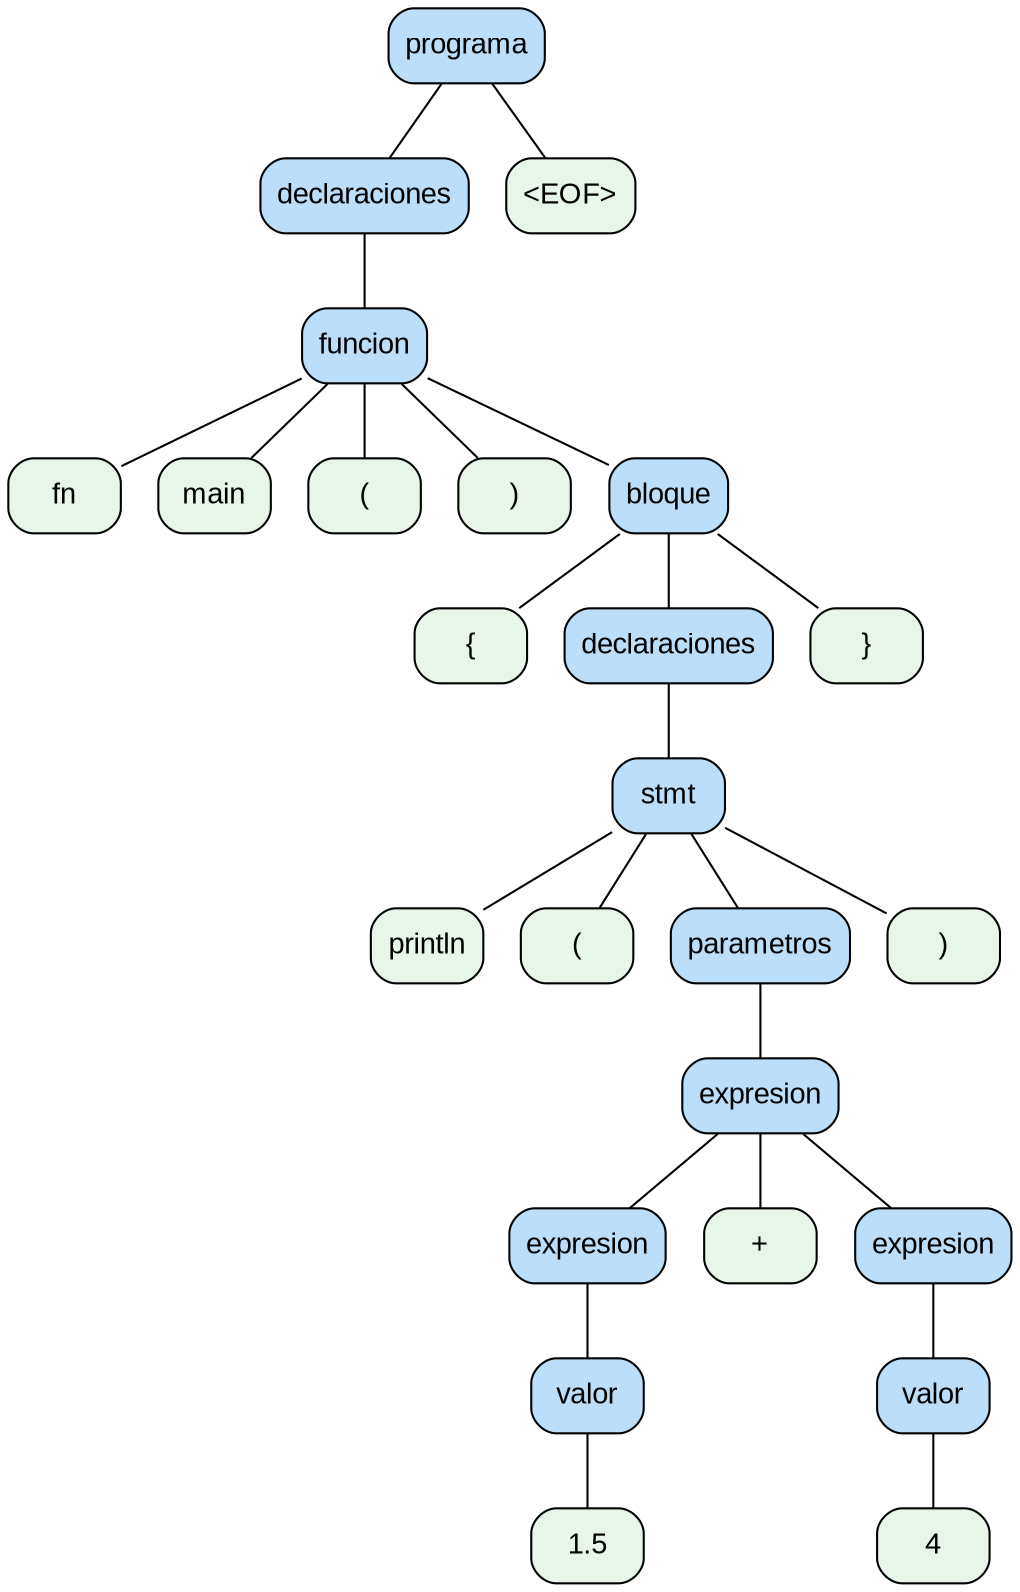 digraph G {
  node [shape=box, style="rounded,filled", fontname="Arial"];
  edge [arrowhead=none];
  0 [label="programa", fillcolor="#bbdefb"];
  1 [label="declaraciones", fillcolor="#bbdefb"];
  2 [label="funcion", fillcolor="#bbdefb"];
  3 [label="fn", fillcolor="#e8f5e9"];
  2 -> 3;
  4 [label="main", fillcolor="#e8f5e9"];
  2 -> 4;
  5 [label="(", fillcolor="#e8f5e9"];
  2 -> 5;
  6 [label=")", fillcolor="#e8f5e9"];
  2 -> 6;
  7 [label="bloque", fillcolor="#bbdefb"];
  8 [label="{", fillcolor="#e8f5e9"];
  7 -> 8;
  9 [label="declaraciones", fillcolor="#bbdefb"];
  10 [label="stmt", fillcolor="#bbdefb"];
  11 [label="println", fillcolor="#e8f5e9"];
  10 -> 11;
  12 [label="(", fillcolor="#e8f5e9"];
  10 -> 12;
  13 [label="parametros", fillcolor="#bbdefb"];
  14 [label="expresion", fillcolor="#bbdefb"];
  15 [label="expresion", fillcolor="#bbdefb"];
  16 [label="valor", fillcolor="#bbdefb"];
  17 [label="1.5", fillcolor="#e8f5e9"];
  16 -> 17;
  15 -> 16;
  14 -> 15;
  18 [label="+", fillcolor="#e8f5e9"];
  14 -> 18;
  19 [label="expresion", fillcolor="#bbdefb"];
  20 [label="valor", fillcolor="#bbdefb"];
  21 [label="4", fillcolor="#e8f5e9"];
  20 -> 21;
  19 -> 20;
  14 -> 19;
  13 -> 14;
  10 -> 13;
  22 [label=")", fillcolor="#e8f5e9"];
  10 -> 22;
  9 -> 10;
  7 -> 9;
  23 [label="}", fillcolor="#e8f5e9"];
  7 -> 23;
  2 -> 7;
  1 -> 2;
  0 -> 1;
  24 [label="<EOF>", fillcolor="#e8f5e9"];
  0 -> 24;
}